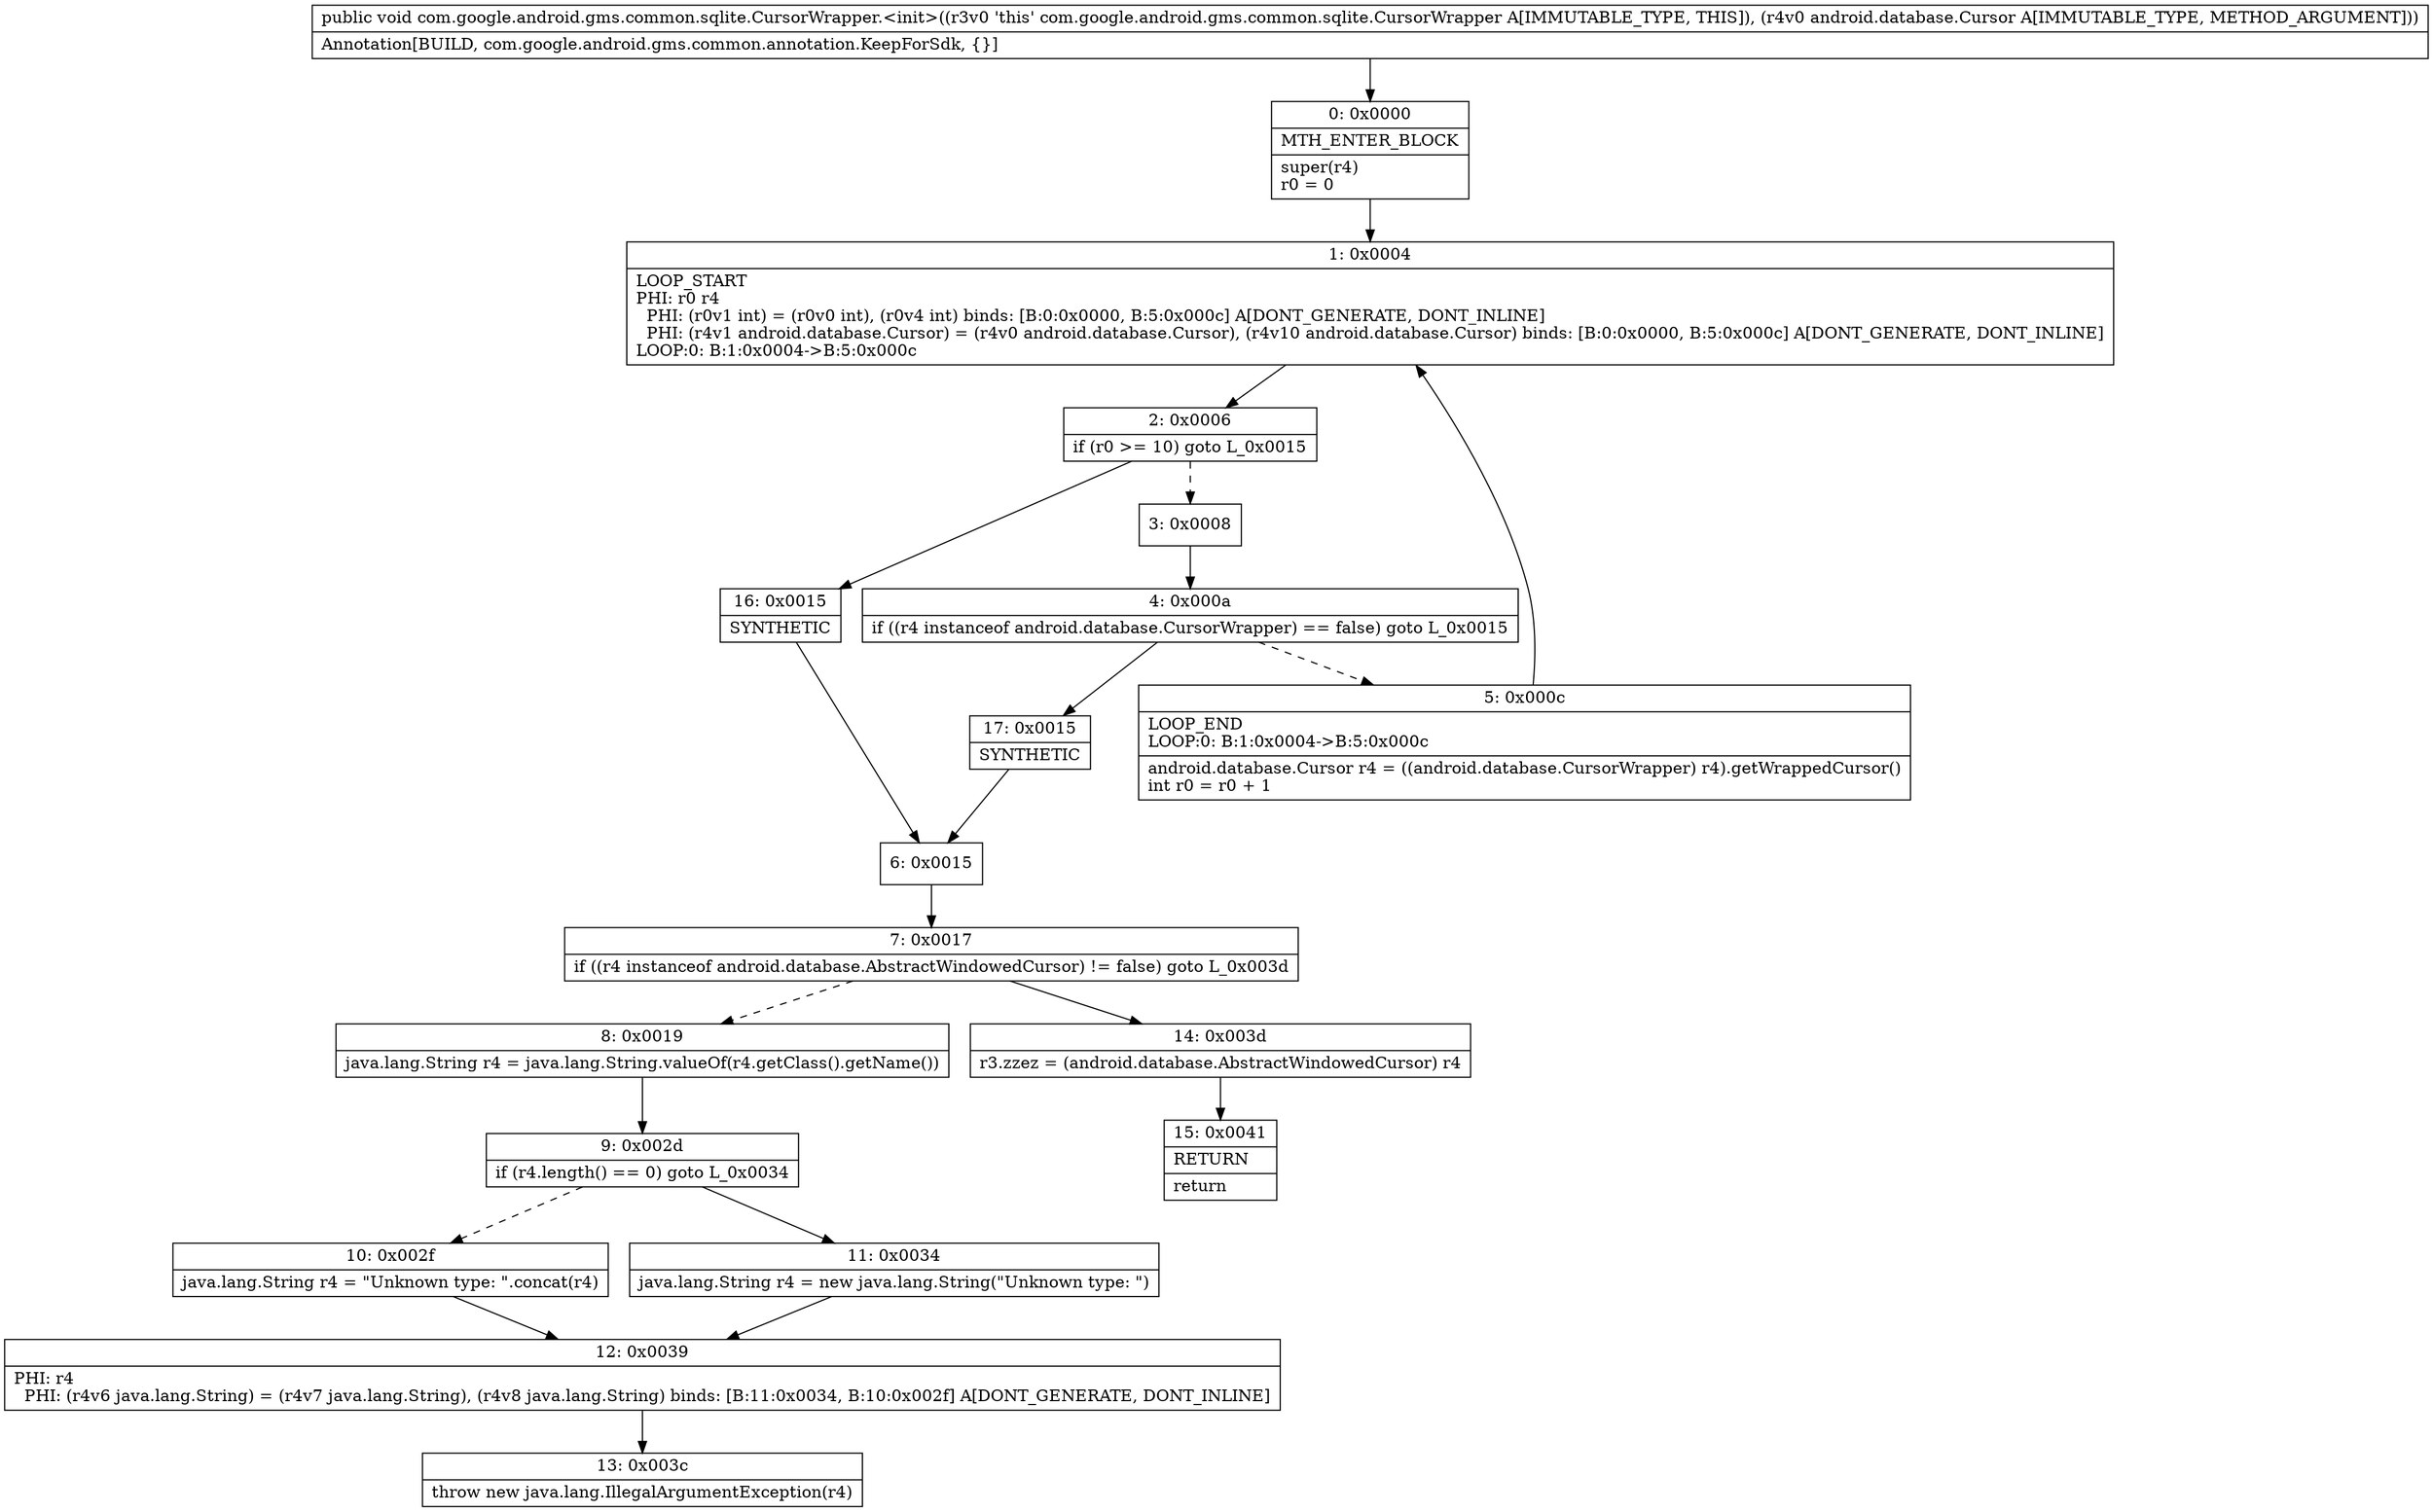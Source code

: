 digraph "CFG forcom.google.android.gms.common.sqlite.CursorWrapper.\<init\>(Landroid\/database\/Cursor;)V" {
Node_0 [shape=record,label="{0\:\ 0x0000|MTH_ENTER_BLOCK\l|super(r4)\lr0 = 0\l}"];
Node_1 [shape=record,label="{1\:\ 0x0004|LOOP_START\lPHI: r0 r4 \l  PHI: (r0v1 int) = (r0v0 int), (r0v4 int) binds: [B:0:0x0000, B:5:0x000c] A[DONT_GENERATE, DONT_INLINE]\l  PHI: (r4v1 android.database.Cursor) = (r4v0 android.database.Cursor), (r4v10 android.database.Cursor) binds: [B:0:0x0000, B:5:0x000c] A[DONT_GENERATE, DONT_INLINE]\lLOOP:0: B:1:0x0004\-\>B:5:0x000c\l}"];
Node_2 [shape=record,label="{2\:\ 0x0006|if (r0 \>= 10) goto L_0x0015\l}"];
Node_3 [shape=record,label="{3\:\ 0x0008}"];
Node_4 [shape=record,label="{4\:\ 0x000a|if ((r4 instanceof android.database.CursorWrapper) == false) goto L_0x0015\l}"];
Node_5 [shape=record,label="{5\:\ 0x000c|LOOP_END\lLOOP:0: B:1:0x0004\-\>B:5:0x000c\l|android.database.Cursor r4 = ((android.database.CursorWrapper) r4).getWrappedCursor()\lint r0 = r0 + 1\l}"];
Node_6 [shape=record,label="{6\:\ 0x0015}"];
Node_7 [shape=record,label="{7\:\ 0x0017|if ((r4 instanceof android.database.AbstractWindowedCursor) != false) goto L_0x003d\l}"];
Node_8 [shape=record,label="{8\:\ 0x0019|java.lang.String r4 = java.lang.String.valueOf(r4.getClass().getName())\l}"];
Node_9 [shape=record,label="{9\:\ 0x002d|if (r4.length() == 0) goto L_0x0034\l}"];
Node_10 [shape=record,label="{10\:\ 0x002f|java.lang.String r4 = \"Unknown type: \".concat(r4)\l}"];
Node_11 [shape=record,label="{11\:\ 0x0034|java.lang.String r4 = new java.lang.String(\"Unknown type: \")\l}"];
Node_12 [shape=record,label="{12\:\ 0x0039|PHI: r4 \l  PHI: (r4v6 java.lang.String) = (r4v7 java.lang.String), (r4v8 java.lang.String) binds: [B:11:0x0034, B:10:0x002f] A[DONT_GENERATE, DONT_INLINE]\l}"];
Node_13 [shape=record,label="{13\:\ 0x003c|throw new java.lang.IllegalArgumentException(r4)\l}"];
Node_14 [shape=record,label="{14\:\ 0x003d|r3.zzez = (android.database.AbstractWindowedCursor) r4\l}"];
Node_15 [shape=record,label="{15\:\ 0x0041|RETURN\l|return\l}"];
Node_16 [shape=record,label="{16\:\ 0x0015|SYNTHETIC\l}"];
Node_17 [shape=record,label="{17\:\ 0x0015|SYNTHETIC\l}"];
MethodNode[shape=record,label="{public void com.google.android.gms.common.sqlite.CursorWrapper.\<init\>((r3v0 'this' com.google.android.gms.common.sqlite.CursorWrapper A[IMMUTABLE_TYPE, THIS]), (r4v0 android.database.Cursor A[IMMUTABLE_TYPE, METHOD_ARGUMENT]))  | Annotation[BUILD, com.google.android.gms.common.annotation.KeepForSdk, \{\}]\l}"];
MethodNode -> Node_0;
Node_0 -> Node_1;
Node_1 -> Node_2;
Node_2 -> Node_3[style=dashed];
Node_2 -> Node_16;
Node_3 -> Node_4;
Node_4 -> Node_5[style=dashed];
Node_4 -> Node_17;
Node_5 -> Node_1;
Node_6 -> Node_7;
Node_7 -> Node_8[style=dashed];
Node_7 -> Node_14;
Node_8 -> Node_9;
Node_9 -> Node_10[style=dashed];
Node_9 -> Node_11;
Node_10 -> Node_12;
Node_11 -> Node_12;
Node_12 -> Node_13;
Node_14 -> Node_15;
Node_16 -> Node_6;
Node_17 -> Node_6;
}

